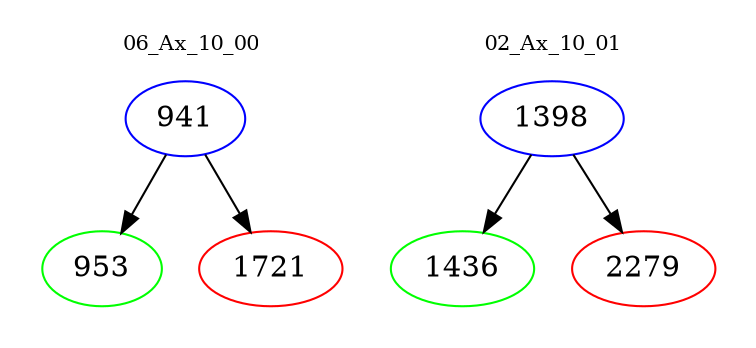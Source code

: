 digraph{
subgraph cluster_0 {
color = white
label = "06_Ax_10_00";
fontsize=10;
T0_941 [label="941", color="blue"]
T0_941 -> T0_953 [color="black"]
T0_953 [label="953", color="green"]
T0_941 -> T0_1721 [color="black"]
T0_1721 [label="1721", color="red"]
}
subgraph cluster_1 {
color = white
label = "02_Ax_10_01";
fontsize=10;
T1_1398 [label="1398", color="blue"]
T1_1398 -> T1_1436 [color="black"]
T1_1436 [label="1436", color="green"]
T1_1398 -> T1_2279 [color="black"]
T1_2279 [label="2279", color="red"]
}
}
